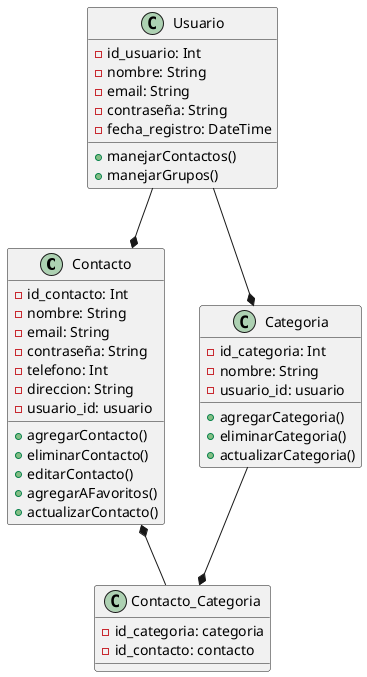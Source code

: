 @startuml
class Contacto {
    -id_contacto: Int
    -nombre: String
    -email: String
    -contraseña: String
    -telefono: Int
    -direccion: String
    -usuario_id: usuario
    +agregarContacto()
    +eliminarContacto()
    +editarContacto()
    +agregarAFavoritos()
    +actualizarContacto()
}

class Usuario {
    -id_usuario: Int
    -nombre: String
    -email: String
    -contraseña: String
    -fecha_registro: DateTime
    +manejarContactos()
    +manejarGrupos()
}

class Categoria {
    -id_categoria: Int
    -nombre: String
    -usuario_id: usuario
    +agregarCategoria()
    +eliminarCategoria()
    +actualizarCategoria()
}

class Contacto_Categoria {
    -id_categoria: categoria
    -id_contacto: contacto
}

Contacto *-- Contacto_Categoria
Usuario --* Contacto
Categoria --* Contacto_Categoria
Usuario --* Categoria
@enduml
